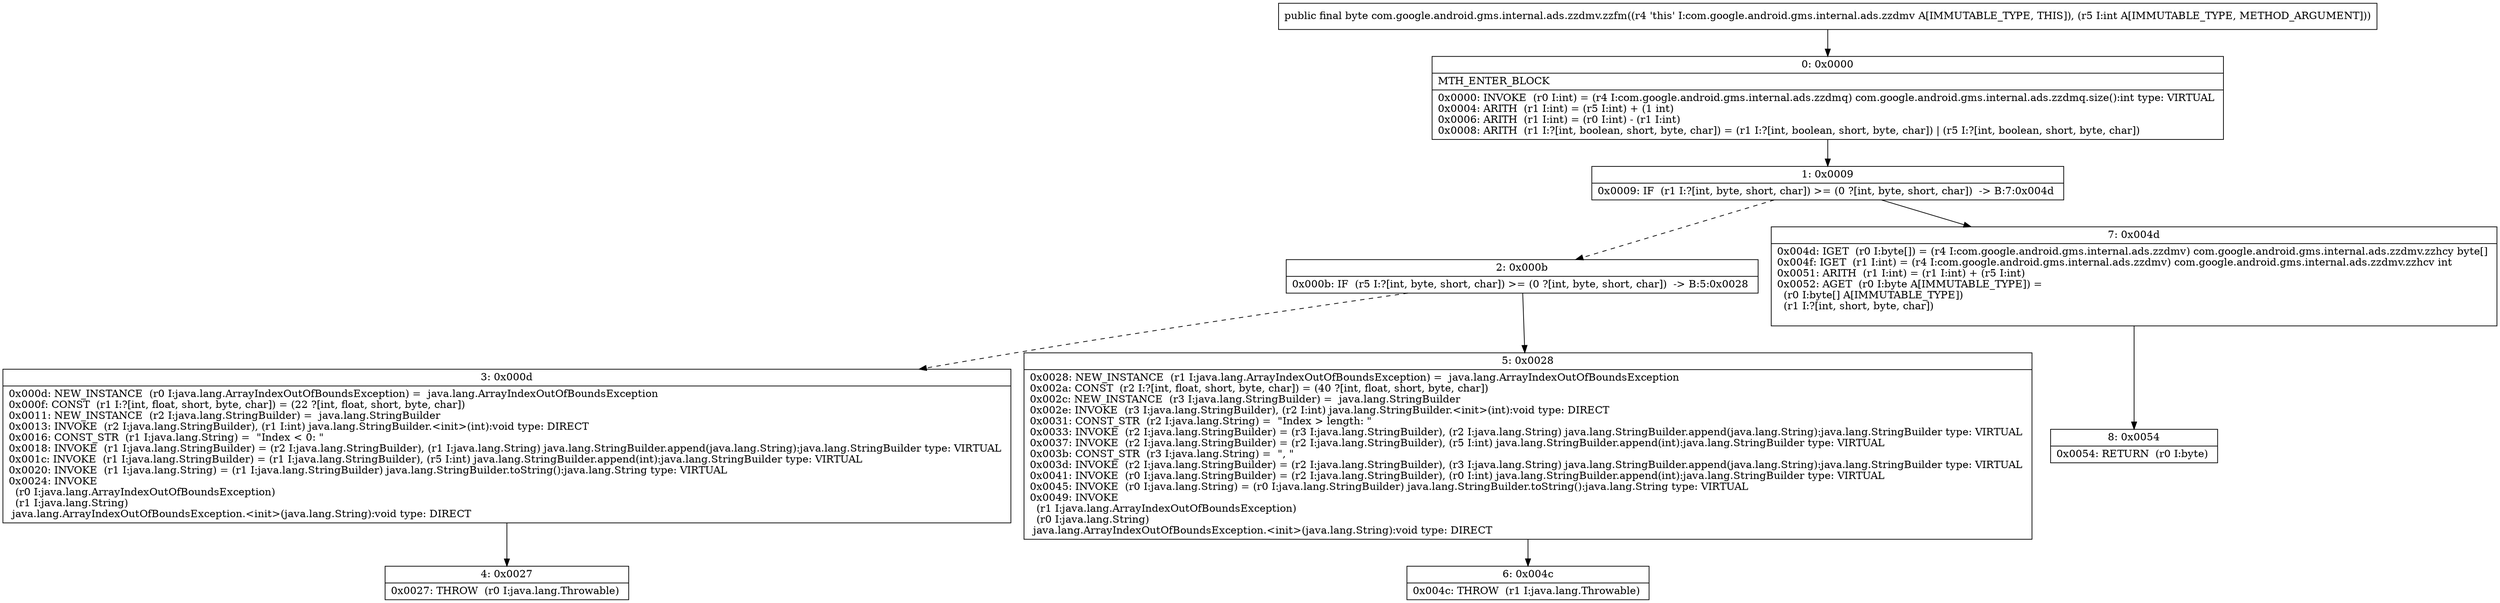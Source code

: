 digraph "CFG forcom.google.android.gms.internal.ads.zzdmv.zzfm(I)B" {
Node_0 [shape=record,label="{0\:\ 0x0000|MTH_ENTER_BLOCK\l|0x0000: INVOKE  (r0 I:int) = (r4 I:com.google.android.gms.internal.ads.zzdmq) com.google.android.gms.internal.ads.zzdmq.size():int type: VIRTUAL \l0x0004: ARITH  (r1 I:int) = (r5 I:int) + (1 int) \l0x0006: ARITH  (r1 I:int) = (r0 I:int) \- (r1 I:int) \l0x0008: ARITH  (r1 I:?[int, boolean, short, byte, char]) = (r1 I:?[int, boolean, short, byte, char]) \| (r5 I:?[int, boolean, short, byte, char]) \l}"];
Node_1 [shape=record,label="{1\:\ 0x0009|0x0009: IF  (r1 I:?[int, byte, short, char]) \>= (0 ?[int, byte, short, char])  \-\> B:7:0x004d \l}"];
Node_2 [shape=record,label="{2\:\ 0x000b|0x000b: IF  (r5 I:?[int, byte, short, char]) \>= (0 ?[int, byte, short, char])  \-\> B:5:0x0028 \l}"];
Node_3 [shape=record,label="{3\:\ 0x000d|0x000d: NEW_INSTANCE  (r0 I:java.lang.ArrayIndexOutOfBoundsException) =  java.lang.ArrayIndexOutOfBoundsException \l0x000f: CONST  (r1 I:?[int, float, short, byte, char]) = (22 ?[int, float, short, byte, char]) \l0x0011: NEW_INSTANCE  (r2 I:java.lang.StringBuilder) =  java.lang.StringBuilder \l0x0013: INVOKE  (r2 I:java.lang.StringBuilder), (r1 I:int) java.lang.StringBuilder.\<init\>(int):void type: DIRECT \l0x0016: CONST_STR  (r1 I:java.lang.String) =  \"Index \< 0: \" \l0x0018: INVOKE  (r1 I:java.lang.StringBuilder) = (r2 I:java.lang.StringBuilder), (r1 I:java.lang.String) java.lang.StringBuilder.append(java.lang.String):java.lang.StringBuilder type: VIRTUAL \l0x001c: INVOKE  (r1 I:java.lang.StringBuilder) = (r1 I:java.lang.StringBuilder), (r5 I:int) java.lang.StringBuilder.append(int):java.lang.StringBuilder type: VIRTUAL \l0x0020: INVOKE  (r1 I:java.lang.String) = (r1 I:java.lang.StringBuilder) java.lang.StringBuilder.toString():java.lang.String type: VIRTUAL \l0x0024: INVOKE  \l  (r0 I:java.lang.ArrayIndexOutOfBoundsException)\l  (r1 I:java.lang.String)\l java.lang.ArrayIndexOutOfBoundsException.\<init\>(java.lang.String):void type: DIRECT \l}"];
Node_4 [shape=record,label="{4\:\ 0x0027|0x0027: THROW  (r0 I:java.lang.Throwable) \l}"];
Node_5 [shape=record,label="{5\:\ 0x0028|0x0028: NEW_INSTANCE  (r1 I:java.lang.ArrayIndexOutOfBoundsException) =  java.lang.ArrayIndexOutOfBoundsException \l0x002a: CONST  (r2 I:?[int, float, short, byte, char]) = (40 ?[int, float, short, byte, char]) \l0x002c: NEW_INSTANCE  (r3 I:java.lang.StringBuilder) =  java.lang.StringBuilder \l0x002e: INVOKE  (r3 I:java.lang.StringBuilder), (r2 I:int) java.lang.StringBuilder.\<init\>(int):void type: DIRECT \l0x0031: CONST_STR  (r2 I:java.lang.String) =  \"Index \> length: \" \l0x0033: INVOKE  (r2 I:java.lang.StringBuilder) = (r3 I:java.lang.StringBuilder), (r2 I:java.lang.String) java.lang.StringBuilder.append(java.lang.String):java.lang.StringBuilder type: VIRTUAL \l0x0037: INVOKE  (r2 I:java.lang.StringBuilder) = (r2 I:java.lang.StringBuilder), (r5 I:int) java.lang.StringBuilder.append(int):java.lang.StringBuilder type: VIRTUAL \l0x003b: CONST_STR  (r3 I:java.lang.String) =  \", \" \l0x003d: INVOKE  (r2 I:java.lang.StringBuilder) = (r2 I:java.lang.StringBuilder), (r3 I:java.lang.String) java.lang.StringBuilder.append(java.lang.String):java.lang.StringBuilder type: VIRTUAL \l0x0041: INVOKE  (r0 I:java.lang.StringBuilder) = (r2 I:java.lang.StringBuilder), (r0 I:int) java.lang.StringBuilder.append(int):java.lang.StringBuilder type: VIRTUAL \l0x0045: INVOKE  (r0 I:java.lang.String) = (r0 I:java.lang.StringBuilder) java.lang.StringBuilder.toString():java.lang.String type: VIRTUAL \l0x0049: INVOKE  \l  (r1 I:java.lang.ArrayIndexOutOfBoundsException)\l  (r0 I:java.lang.String)\l java.lang.ArrayIndexOutOfBoundsException.\<init\>(java.lang.String):void type: DIRECT \l}"];
Node_6 [shape=record,label="{6\:\ 0x004c|0x004c: THROW  (r1 I:java.lang.Throwable) \l}"];
Node_7 [shape=record,label="{7\:\ 0x004d|0x004d: IGET  (r0 I:byte[]) = (r4 I:com.google.android.gms.internal.ads.zzdmv) com.google.android.gms.internal.ads.zzdmv.zzhcy byte[] \l0x004f: IGET  (r1 I:int) = (r4 I:com.google.android.gms.internal.ads.zzdmv) com.google.android.gms.internal.ads.zzdmv.zzhcv int \l0x0051: ARITH  (r1 I:int) = (r1 I:int) + (r5 I:int) \l0x0052: AGET  (r0 I:byte A[IMMUTABLE_TYPE]) = \l  (r0 I:byte[] A[IMMUTABLE_TYPE])\l  (r1 I:?[int, short, byte, char])\l \l}"];
Node_8 [shape=record,label="{8\:\ 0x0054|0x0054: RETURN  (r0 I:byte) \l}"];
MethodNode[shape=record,label="{public final byte com.google.android.gms.internal.ads.zzdmv.zzfm((r4 'this' I:com.google.android.gms.internal.ads.zzdmv A[IMMUTABLE_TYPE, THIS]), (r5 I:int A[IMMUTABLE_TYPE, METHOD_ARGUMENT])) }"];
MethodNode -> Node_0;
Node_0 -> Node_1;
Node_1 -> Node_2[style=dashed];
Node_1 -> Node_7;
Node_2 -> Node_3[style=dashed];
Node_2 -> Node_5;
Node_3 -> Node_4;
Node_5 -> Node_6;
Node_7 -> Node_8;
}

